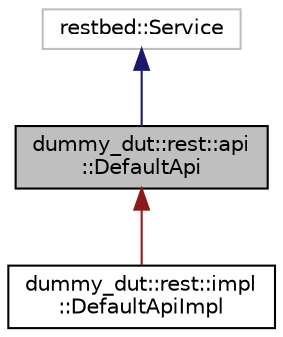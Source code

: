 digraph "dummy_dut::rest::api::DefaultApi"
{
 // LATEX_PDF_SIZE
  edge [fontname="Helvetica",fontsize="10",labelfontname="Helvetica",labelfontsize="10"];
  node [fontname="Helvetica",fontsize="10",shape=record];
  Node1 [label="dummy_dut::rest::api\l::DefaultApi",height=0.2,width=0.4,color="black", fillcolor="grey75", style="filled", fontcolor="black",tooltip=" "];
  Node2 -> Node1 [dir="back",color="midnightblue",fontsize="10",style="solid",fontname="Helvetica"];
  Node2 [label="restbed::Service",height=0.2,width=0.4,color="grey75", fillcolor="white", style="filled",tooltip=" "];
  Node1 -> Node3 [dir="back",color="firebrick4",fontsize="10",style="solid",fontname="Helvetica"];
  Node3 [label="dummy_dut::rest::impl\l::DefaultApiImpl",height=0.2,width=0.4,color="black", fillcolor="white", style="filled",URL="$classdummy__dut_1_1rest_1_1impl_1_1DefaultApiImpl.html",tooltip=" "];
}
